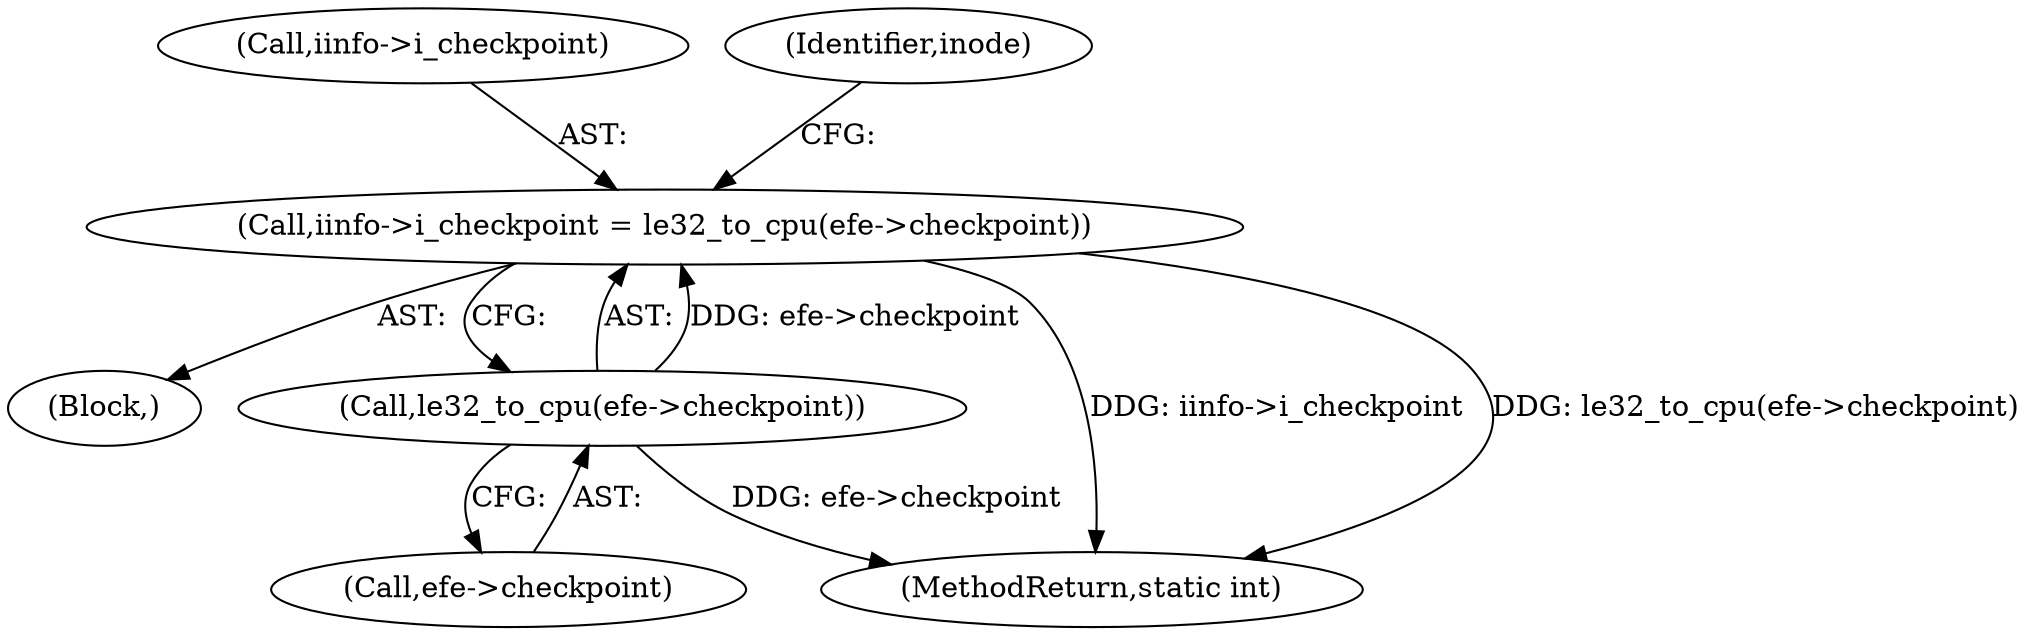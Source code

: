 digraph "0_linux_23b133bdc452aa441fcb9b82cbf6dd05cfd342d0@pointer" {
"1000963" [label="(Call,iinfo->i_checkpoint = le32_to_cpu(efe->checkpoint))"];
"1000967" [label="(Call,le32_to_cpu(efe->checkpoint))"];
"1000968" [label="(Call,efe->checkpoint)"];
"1000967" [label="(Call,le32_to_cpu(efe->checkpoint))"];
"1000964" [label="(Call,iinfo->i_checkpoint)"];
"1000973" [label="(Identifier,inode)"];
"1000963" [label="(Call,iinfo->i_checkpoint = le32_to_cpu(efe->checkpoint))"];
"1000854" [label="(Block,)"];
"1001231" [label="(MethodReturn,static int)"];
"1000963" -> "1000854"  [label="AST: "];
"1000963" -> "1000967"  [label="CFG: "];
"1000964" -> "1000963"  [label="AST: "];
"1000967" -> "1000963"  [label="AST: "];
"1000973" -> "1000963"  [label="CFG: "];
"1000963" -> "1001231"  [label="DDG: iinfo->i_checkpoint"];
"1000963" -> "1001231"  [label="DDG: le32_to_cpu(efe->checkpoint)"];
"1000967" -> "1000963"  [label="DDG: efe->checkpoint"];
"1000967" -> "1000968"  [label="CFG: "];
"1000968" -> "1000967"  [label="AST: "];
"1000967" -> "1001231"  [label="DDG: efe->checkpoint"];
}
